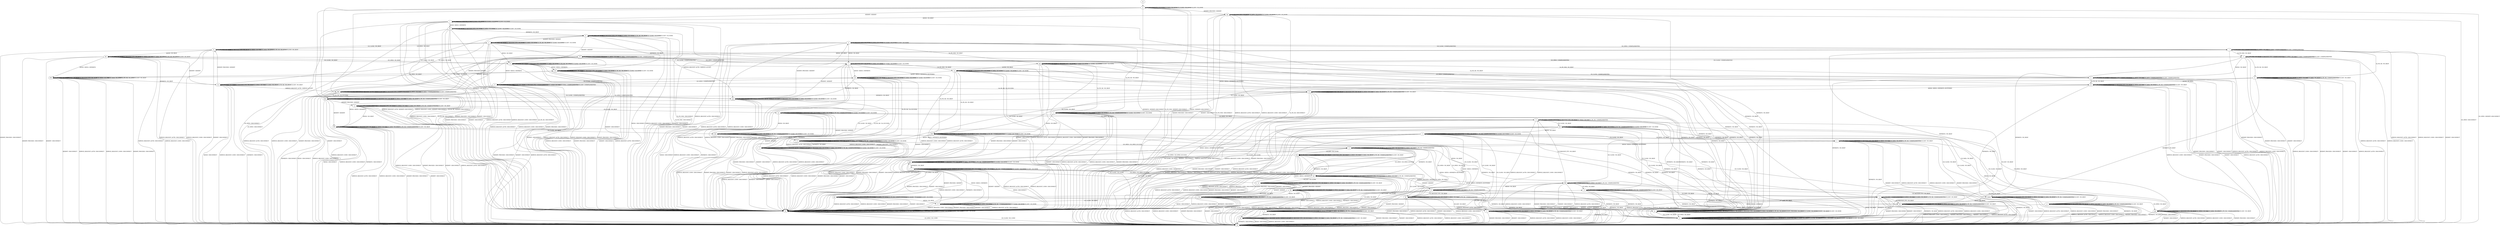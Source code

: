 digraph "" {
	graph ["Incoming time"=2.981189250946045,
		"Outgoing time"=3.352210760116577,
		Output="{'States': 67, 'Transitions': 859, 'Filename': '../results/ssh/BitVise-BitVise-z3-4.dot'}",
		Reference="{'States': 67, 'Transitions': 859, 'Filename': '../subjects/ssh/BitVise.dot'}",
		Solver=z3,
		Updated="{'States': 67, 'Transitions': 859, 'Filename': '../subjects/ssh/BitVise.dot'}",
		"f-measure"=1.0,
		precision=1.0,
		recall=1.0
	];
	a -> a	[key=0,
		label="CH_REQUEST_PTY / CH_NONE"];
	a -> a	[key=1,
		label="CH_DATA / CH_NONE"];
	a -> a	[key=2,
		label="CH_CLOSE / CH_NONE"];
	a -> a	[key=3,
		label="CH_EOF / CH_NONE"];
	a -> i	[key=0,
		label="CH_OPEN / UNIMPLEMENTED"];
	a -> j	[key=0,
		label="UA_PK_OK / NO_RESP"];
	a -> r	[key=0,
		label="KEX30 / NO_RESP"];
	a -> ss	[key=0,
		label="NEWKEYS / NO_RESP"];
	a -> yy	[key=0,
		label="SERVICE_REQUEST_AUTH / DISCONNECT"];
	a -> yy	[key=1,
		label="SERVICE_REQUEST_CONN / DISCONNECT"];
	a -> yy	[key=2,
		label="KEXINIT_PROCEED / DISCONNECT"];
	a -> yy	[key=3,
		label="KEXINIT / DISCONNECT"];
	a -> aaa	[key=0,
		label="UA_PK_NOK / NO_RESP"];
	b -> b	[key=0,
		label="UA_PK_NOK / UNIMPLEMENTED"];
	b -> b	[key=1,
		label="CH_OPEN / CH_MAX"];
	b -> b	[key=2,
		label="CH_DATA / NO_RESP"];
	b -> b	[key=3,
		label="UA_PK_OK / UNIMPLEMENTED"];
	b -> b	[key=4,
		label="CH_EOF / NO_RESP"];
	b -> x	[key=0,
		label="NEWKEYS / NO_RESP"];
	b -> z	[key=0,
		label="KEX30 / NO_RESP"];
	b -> ww	[key=0,
		label="CH_CLOSE / NO_RESP"];
	b -> lll	[key=0,
		label="SERVICE_REQUEST_AUTH / DISCONNECT"];
	b -> lll	[key=1,
		label="SERVICE_REQUEST_CONN / DISCONNECT"];
	b -> lll	[key=2,
		label="KEXINIT_PROCEED / DISCONNECT"];
	b -> lll	[key=3,
		label="KEXINIT / DISCONNECT"];
	b -> mmm	[key=0,
		label="CH_REQUEST_PTY / NO_RESP"];
	c -> c	[key=0,
		label="UA_PK_NOK / UNIMPLEMENTED"];
	c -> c	[key=1,
		label="CH_REQUEST_PTY / NO_RESP"];
	c -> c	[key=2,
		label="CH_OPEN / CH_MAX"];
	c -> c	[key=3,
		label="CH_DATA / NO_RESP"];
	c -> c	[key=4,
		label="UA_PK_OK / UNIMPLEMENTED"];
	c -> c	[key=5,
		label="CH_EOF / NO_RESP"];
	c -> n	[key=0,
		label="KEX30 / KEX31+NEWKEYS+BUFFERED"];
	c -> v	[key=0,
		label="CH_CLOSE / NO_RESP"];
	c -> x	[key=0,
		label="NEWKEYS / NO_RESP"];
	c -> lll	[key=0,
		label="SERVICE_REQUEST_AUTH / DISCONNECT"];
	c -> lll	[key=1,
		label="SERVICE_REQUEST_CONN / DISCONNECT"];
	c -> lll	[key=2,
		label="KEXINIT_PROCEED / DISCONNECT"];
	c -> lll	[key=3,
		label="KEXINIT / DISCONNECT"];
	d -> d	[key=0,
		label="UA_PK_NOK / UA_FAILURE"];
	d -> d	[key=1,
		label="KEX30 / NO_RESP"];
	d -> d	[key=2,
		label="CH_REQUEST_PTY / UNIMPLEMENTED"];
	d -> d	[key=3,
		label="CH_OPEN / CH_MAX"];
	d -> d	[key=4,
		label="CH_DATA / UNIMPLEMENTED"];
	d -> d	[key=5,
		label="CH_EOF / UNIMPLEMENTED"];
	d -> cc	[key=0,
		label="UA_PK_OK / UA_SUCCESS"];
	d -> bbb	[key=0,
		label="NEWKEYS / NO_RESP"];
	d -> ccc	[key=0,
		label="CH_CLOSE / UNIMPLEMENTED"];
	d -> lll	[key=0,
		label="SERVICE_REQUEST_AUTH / DISCONNECT"];
	d -> lll	[key=1,
		label="SERVICE_REQUEST_CONN / DISCONNECT"];
	d -> lll	[key=2,
		label="KEXINIT_PROCEED / DISCONNECT"];
	d -> lll	[key=3,
		label="KEXINIT / DISCONNECT"];
	e -> d	[key=0,
		label="KEX30 / KEX31+NEWKEYS+BUFFERED"];
	e -> e	[key=0,
		label="UA_PK_NOK / NO_RESP"];
	e -> e	[key=1,
		label="CH_REQUEST_PTY / UNIMPLEMENTED"];
	e -> e	[key=2,
		label="CH_OPEN / CH_MAX"];
	e -> e	[key=3,
		label="CH_DATA / UNIMPLEMENTED"];
	e -> e	[key=4,
		label="CH_EOF / UNIMPLEMENTED"];
	e -> p	[key=0,
		label="CH_CLOSE / UNIMPLEMENTED"];
	e -> x	[key=0,
		label="NEWKEYS / NO_RESP"];
	e -> zz	[key=0,
		label="UA_PK_OK / NO_RESP"];
	e -> lll	[key=0,
		label="SERVICE_REQUEST_AUTH / DISCONNECT"];
	e -> lll	[key=1,
		label="SERVICE_REQUEST_CONN / DISCONNECT"];
	e -> lll	[key=2,
		label="KEXINIT_PROCEED / DISCONNECT"];
	e -> lll	[key=3,
		label="KEXINIT / DISCONNECT"];
	f -> f	[key=0,
		label="UA_PK_NOK / UNIMPLEMENTED"];
	f -> f	[key=1,
		label="CH_REQUEST_PTY / NO_RESP"];
	f -> f	[key=2,
		label="CH_OPEN / CH_MAX"];
	f -> f	[key=3,
		label="CH_DATA / NO_RESP"];
	f -> f	[key=4,
		label="UA_PK_OK / UNIMPLEMENTED"];
	f -> f	[key=5,
		label="CH_EOF / NO_RESP"];
	f -> v	[key=0,
		label="CH_CLOSE / NO_RESP"];
	f -> x	[key=0,
		label="NEWKEYS / NO_RESP"];
	f -> lll	[key=0,
		label="SERVICE_REQUEST_AUTH / DISCONNECT"];
	f -> lll	[key=1,
		label="SERVICE_REQUEST_CONN / DISCONNECT"];
	f -> lll	[key=2,
		label="KEXINIT_PROCEED / DISCONNECT"];
	f -> lll	[key=3,
		label="KEXINIT / DISCONNECT"];
	f -> nnn	[key=0,
		label="KEX30 / KEX31+NEWKEYS+BUFFERED"];
	g -> f	[key=0,
		label="KEX30 / NO_RESP"];
	g -> g	[key=0,
		label="UA_PK_NOK / UNIMPLEMENTED"];
	g -> g	[key=1,
		label="CH_REQUEST_PTY / NO_RESP"];
	g -> g	[key=2,
		label="CH_OPEN / CH_MAX"];
	g -> g	[key=3,
		label="CH_DATA / NO_RESP"];
	g -> g	[key=4,
		label="UA_PK_OK / UNIMPLEMENTED"];
	g -> g	[key=5,
		label="CH_EOF / NO_RESP"];
	g -> x	[key=0,
		label="NEWKEYS / NO_RESP"];
	g -> ww	[key=0,
		label="CH_CLOSE / NO_RESP"];
	g -> lll	[key=0,
		label="SERVICE_REQUEST_AUTH / DISCONNECT"];
	g -> lll	[key=1,
		label="SERVICE_REQUEST_CONN / DISCONNECT"];
	g -> lll	[key=2,
		label="KEXINIT_PROCEED / DISCONNECT"];
	g -> lll	[key=3,
		label="KEXINIT / DISCONNECT"];
	h -> h	[key=0,
		label="UA_PK_NOK / NO_RESP"];
	h -> h	[key=1,
		label="CH_REQUEST_PTY / NO_RESP"];
	h -> h	[key=2,
		label="CH_OPEN / CH_MAX"];
	h -> h	[key=3,
		label="CH_DATA / NO_RESP"];
	h -> h	[key=4,
		label="UA_PK_OK / NO_RESP"];
	h -> h	[key=5,
		label="CH_EOF / NO_RESP"];
	h -> o	[key=0,
		label="CH_CLOSE / NO_RESP"];
	h -> x	[key=0,
		label="NEWKEYS / NO_RESP"];
	h -> bb	[key=0,
		label="KEX30 / NO_RESP"];
	h -> lll	[key=0,
		label="SERVICE_REQUEST_AUTH / DISCONNECT"];
	h -> lll	[key=1,
		label="SERVICE_REQUEST_CONN / DISCONNECT"];
	h -> lll	[key=2,
		label="KEXINIT_PROCEED / DISCONNECT"];
	h -> lll	[key=3,
		label="KEXINIT / DISCONNECT"];
	i -> a	[key=0,
		label="CH_CLOSE / UNIMPLEMENTED"];
	i -> i	[key=0,
		label="CH_REQUEST_PTY / UNIMPLEMENTED"];
	i -> i	[key=1,
		label="CH_OPEN / CH_MAX"];
	i -> i	[key=2,
		label="CH_DATA / UNIMPLEMENTED"];
	i -> i	[key=3,
		label="CH_EOF / UNIMPLEMENTED"];
	i -> k	[key=0,
		label="UA_PK_OK / NO_RESP"];
	i -> u	[key=0,
		label="UA_PK_NOK / NO_RESP"];
	i -> x	[key=0,
		label="NEWKEYS / NO_RESP"];
	i -> ff	[key=0,
		label="KEX30 / NO_RESP"];
	i -> lll	[key=0,
		label="SERVICE_REQUEST_AUTH / DISCONNECT"];
	i -> lll	[key=1,
		label="SERVICE_REQUEST_CONN / DISCONNECT"];
	i -> lll	[key=2,
		label="KEXINIT_PROCEED / DISCONNECT"];
	i -> lll	[key=3,
		label="KEXINIT / DISCONNECT"];
	j -> j	[key=0,
		label="UA_PK_NOK / UNIMPLEMENTED"];
	j -> j	[key=1,
		label="CH_REQUEST_PTY / CH_NONE"];
	j -> j	[key=2,
		label="CH_DATA / CH_NONE"];
	j -> j	[key=3,
		label="UA_PK_OK / UNIMPLEMENTED"];
	j -> j	[key=4,
		label="CH_CLOSE / CH_NONE"];
	j -> j	[key=5,
		label="CH_EOF / CH_NONE"];
	j -> rr	[key=0,
		label="CH_OPEN / NO_RESP"];
	j -> ss	[key=0,
		label="NEWKEYS / NO_RESP"];
	j -> yy	[key=0,
		label="SERVICE_REQUEST_AUTH / DISCONNECT"];
	j -> yy	[key=1,
		label="SERVICE_REQUEST_CONN / DISCONNECT"];
	j -> yy	[key=2,
		label="KEXINIT_PROCEED / DISCONNECT"];
	j -> yy	[key=3,
		label="KEXINIT / DISCONNECT"];
	j -> ddd	[key=0,
		label="KEX30 / NO_RESP"];
	k -> j	[key=0,
		label="CH_CLOSE / NO_RESP"];
	k -> k	[key=0,
		label="UA_PK_NOK / UNIMPLEMENTED"];
	k -> k	[key=1,
		label="CH_REQUEST_PTY / NO_RESP"];
	k -> k	[key=2,
		label="CH_OPEN / CH_MAX"];
	k -> k	[key=3,
		label="CH_DATA / NO_RESP"];
	k -> k	[key=4,
		label="UA_PK_OK / UNIMPLEMENTED"];
	k -> k	[key=5,
		label="CH_EOF / NO_RESP"];
	k -> x	[key=0,
		label="NEWKEYS / NO_RESP"];
	k -> zz	[key=0,
		label="KEX30 / NO_RESP"];
	k -> lll	[key=0,
		label="SERVICE_REQUEST_AUTH / DISCONNECT"];
	k -> lll	[key=1,
		label="SERVICE_REQUEST_CONN / DISCONNECT"];
	k -> lll	[key=2,
		label="KEXINIT_PROCEED / DISCONNECT"];
	k -> lll	[key=3,
		label="KEXINIT / DISCONNECT"];
	l -> l	[key=0,
		label="CH_REQUEST_PTY / CH_NONE"];
	l -> l	[key=1,
		label="CH_DATA / CH_NONE"];
	l -> l	[key=2,
		label="CH_CLOSE / CH_NONE"];
	l -> l	[key=3,
		label="CH_EOF / CH_NONE"];
	l -> oo	[key=0,
		label="KEX30 / KEX31+NEWKEYS"];
	l -> ss	[key=0,
		label="NEWKEYS / NO_RESP"];
	l -> yy	[key=0,
		label="UA_PK_NOK / DISCONNECT"];
	l -> yy	[key=1,
		label="SERVICE_REQUEST_AUTH / DISCONNECT"];
	l -> yy	[key=2,
		label="SERVICE_REQUEST_CONN / DISCONNECT"];
	l -> yy	[key=3,
		label="UA_PK_OK / DISCONNECT"];
	l -> yy	[key=4,
		label="KEXINIT_PROCEED / DISCONNECT"];
	l -> yy	[key=5,
		label="KEXINIT / DISCONNECT"];
	l -> lll	[key=0,
		label="CH_OPEN / DISCONNECT"];
	m -> m	[key=0,
		label="UA_PK_NOK / UNIMPLEMENTED"];
	m -> m	[key=1,
		label="CH_REQUEST_PTY / CH_NONE"];
	m -> m	[key=2,
		label="CH_DATA / CH_NONE"];
	m -> m	[key=3,
		label="UA_PK_OK / UNIMPLEMENTED"];
	m -> m	[key=4,
		label="CH_CLOSE / CH_NONE"];
	m -> m	[key=5,
		label="CH_EOF / CH_NONE"];
	m -> rr	[key=0,
		label="CH_OPEN / NO_RESP"];
	m -> ss	[key=0,
		label="NEWKEYS / NO_RESP"];
	m -> yy	[key=0,
		label="SERVICE_REQUEST_AUTH / DISCONNECT"];
	m -> yy	[key=1,
		label="SERVICE_REQUEST_CONN / DISCONNECT"];
	m -> yy	[key=2,
		label="KEXINIT_PROCEED / DISCONNECT"];
	m -> yy	[key=3,
		label="KEXINIT / DISCONNECT"];
	m -> eee	[key=0,
		label="KEX30 / NO_RESP"];
	n -> n	[key=0,
		label="UA_PK_NOK / UNIMPLEMENTED"];
	n -> n	[key=1,
		label="KEX30 / NO_RESP"];
	n -> n	[key=2,
		label="CH_REQUEST_PTY / CH_SUCCESS"];
	n -> n	[key=3,
		label="CH_OPEN / CH_MAX"];
	n -> n	[key=4,
		label="UA_PK_OK / UNIMPLEMENTED"];
	n -> y	[key=0,
		label="CH_DATA / NO_RESP"];
	n -> ee	[key=0,
		label="NEWKEYS / NO_RESP"];
	n -> ggg	[key=0,
		label="CH_CLOSE / CH_CLOSE"];
	n -> lll	[key=0,
		label="SERVICE_REQUEST_AUTH / DISCONNECT"];
	n -> lll	[key=1,
		label="SERVICE_REQUEST_CONN / DISCONNECT"];
	n -> lll	[key=2,
		label="KEXINIT_PROCEED / DISCONNECT"];
	n -> lll	[key=3,
		label="KEXINIT / DISCONNECT"];
	n -> nnn	[key=0,
		label="CH_EOF / CH_CLOSE"];
	o -> h	[key=0,
		label="CH_OPEN / NO_RESP"];
	o -> o	[key=0,
		label="UA_PK_NOK / NO_RESP"];
	o -> o	[key=1,
		label="CH_REQUEST_PTY / CH_NONE"];
	o -> o	[key=2,
		label="CH_DATA / CH_NONE"];
	o -> o	[key=3,
		label="UA_PK_OK / NO_RESP"];
	o -> o	[key=4,
		label="CH_CLOSE / CH_NONE"];
	o -> o	[key=5,
		label="CH_EOF / CH_NONE"];
	o -> ss	[key=0,
		label="NEWKEYS / NO_RESP"];
	o -> vv	[key=0,
		label="KEX30 / NO_RESP"];
	o -> yy	[key=0,
		label="SERVICE_REQUEST_AUTH / DISCONNECT"];
	o -> yy	[key=1,
		label="SERVICE_REQUEST_CONN / DISCONNECT"];
	o -> yy	[key=2,
		label="KEXINIT_PROCEED / DISCONNECT"];
	o -> yy	[key=3,
		label="KEXINIT / DISCONNECT"];
	p -> e	[key=0,
		label="CH_OPEN / UNIMPLEMENTED"];
	p -> p	[key=0,
		label="UA_PK_NOK / NO_RESP"];
	p -> p	[key=1,
		label="CH_REQUEST_PTY / CH_NONE"];
	p -> p	[key=2,
		label="CH_DATA / CH_NONE"];
	p -> p	[key=3,
		label="CH_CLOSE / CH_NONE"];
	p -> p	[key=4,
		label="CH_EOF / CH_NONE"];
	p -> ss	[key=0,
		label="NEWKEYS / NO_RESP"];
	p -> yy	[key=0,
		label="SERVICE_REQUEST_AUTH / DISCONNECT"];
	p -> yy	[key=1,
		label="SERVICE_REQUEST_CONN / DISCONNECT"];
	p -> yy	[key=2,
		label="KEXINIT_PROCEED / DISCONNECT"];
	p -> yy	[key=3,
		label="KEXINIT / DISCONNECT"];
	p -> ccc	[key=0,
		label="KEX30 / KEX31+NEWKEYS+BUFFERED"];
	p -> ddd	[key=0,
		label="UA_PK_OK / NO_RESP"];
	q -> m	[key=0,
		label="CH_CLOSE / NO_RESP"];
	q -> q	[key=0,
		label="UA_PK_NOK / UNIMPLEMENTED"];
	q -> q	[key=1,
		label="CH_REQUEST_PTY / NO_RESP"];
	q -> q	[key=2,
		label="CH_OPEN / CH_MAX"];
	q -> q	[key=3,
		label="CH_DATA / NO_RESP"];
	q -> q	[key=4,
		label="UA_PK_OK / UNIMPLEMENTED"];
	q -> q	[key=5,
		label="CH_EOF / NO_RESP"];
	q -> x	[key=0,
		label="NEWKEYS / NO_RESP"];
	q -> fff	[key=0,
		label="KEX30 / NO_RESP"];
	q -> lll	[key=0,
		label="SERVICE_REQUEST_AUTH / DISCONNECT"];
	q -> lll	[key=1,
		label="SERVICE_REQUEST_CONN / DISCONNECT"];
	q -> lll	[key=2,
		label="KEXINIT_PROCEED / DISCONNECT"];
	q -> lll	[key=3,
		label="KEXINIT / DISCONNECT"];
	r -> p	[key=0,
		label="UA_PK_NOK / NO_RESP"];
	r -> r	[key=0,
		label="CH_REQUEST_PTY / CH_NONE"];
	r -> r	[key=1,
		label="CH_DATA / CH_NONE"];
	r -> r	[key=2,
		label="CH_CLOSE / CH_NONE"];
	r -> r	[key=3,
		label="CH_EOF / CH_NONE"];
	r -> ff	[key=0,
		label="CH_OPEN / UNIMPLEMENTED"];
	r -> ss	[key=0,
		label="NEWKEYS / NO_RESP"];
	r -> yy	[key=0,
		label="SERVICE_REQUEST_AUTH / DISCONNECT"];
	r -> yy	[key=1,
		label="SERVICE_REQUEST_CONN / DISCONNECT"];
	r -> yy	[key=2,
		label="KEXINIT_PROCEED / DISCONNECT"];
	r -> yy	[key=3,
		label="KEXINIT / DISCONNECT"];
	r -> ccc	[key=0,
		label="KEX30 / KEX31+NEWKEYS"];
	r -> ddd	[key=0,
		label="UA_PK_OK / NO_RESP"];
	s -> s	[key=0,
		label="UA_PK_NOK / UNIMPLEMENTED"];
	s -> s	[key=1,
		label="SERVICE_REQUEST_AUTH / SERVICE_ACCEPT"];
	s -> s	[key=2,
		label="CH_REQUEST_PTY / CH_NONE"];
	s -> s	[key=3,
		label="CH_DATA / CH_NONE"];
	s -> s	[key=4,
		label="UA_PK_OK / UNIMPLEMENTED"];
	s -> s	[key=5,
		label="CH_CLOSE / CH_NONE"];
	s -> s	[key=6,
		label="CH_EOF / CH_NONE"];
	s -> ee	[key=0,
		label="CH_OPEN / CH_OPEN_SUCCESS"];
	s -> ll	[key=0,
		label="KEXINIT / KEXINIT"];
	s -> yy	[key=0,
		label="KEX30 / DISCONNECT"];
	s -> yy	[key=1,
		label="SERVICE_REQUEST_CONN / DISCONNECT"];
	s -> yy	[key=2,
		label="NEWKEYS / DISCONNECT"];
	s -> ooo	[key=0,
		label="KEXINIT_PROCEED / KEXINIT"];
	t -> m	[key=0,
		label="KEXINIT_PROCEED / KEXINIT"];
	t -> t	[key=0,
		label="UA_PK_NOK / UNIMPLEMENTED"];
	t -> t	[key=1,
		label="SERVICE_REQUEST_AUTH / SERVICE_ACCEPT"];
	t -> t	[key=2,
		label="CH_REQUEST_PTY / CH_NONE"];
	t -> t	[key=3,
		label="CH_DATA / CH_NONE"];
	t -> t	[key=4,
		label="UA_PK_OK / UNIMPLEMENTED"];
	t -> t	[key=5,
		label="CH_CLOSE / CH_NONE"];
	t -> t	[key=6,
		label="CH_EOF / CH_NONE"];
	t -> ee	[key=0,
		label="CH_OPEN / CH_OPEN_SUCCESS"];
	t -> yy	[key=0,
		label="KEX30 / DISCONNECT"];
	t -> yy	[key=1,
		label="SERVICE_REQUEST_CONN / DISCONNECT"];
	t -> yy	[key=2,
		label="NEWKEYS / DISCONNECT"];
	t -> eee	[key=0,
		label="KEXINIT / KEXINIT"];
	u -> e	[key=0,
		label="KEX30 / NO_RESP"];
	u -> k	[key=0,
		label="UA_PK_OK / NO_RESP"];
	u -> u	[key=0,
		label="UA_PK_NOK / NO_RESP"];
	u -> u	[key=1,
		label="CH_REQUEST_PTY / UNIMPLEMENTED"];
	u -> u	[key=2,
		label="CH_OPEN / CH_MAX"];
	u -> u	[key=3,
		label="CH_DATA / UNIMPLEMENTED"];
	u -> u	[key=4,
		label="CH_EOF / UNIMPLEMENTED"];
	u -> x	[key=0,
		label="NEWKEYS / NO_RESP"];
	u -> aaa	[key=0,
		label="CH_CLOSE / UNIMPLEMENTED"];
	u -> lll	[key=0,
		label="SERVICE_REQUEST_AUTH / DISCONNECT"];
	u -> lll	[key=1,
		label="SERVICE_REQUEST_CONN / DISCONNECT"];
	u -> lll	[key=2,
		label="KEXINIT_PROCEED / DISCONNECT"];
	u -> lll	[key=3,
		label="KEXINIT / DISCONNECT"];
	v -> c	[key=0,
		label="CH_OPEN / NO_RESP"];
	v -> v	[key=0,
		label="UA_PK_NOK / UNIMPLEMENTED"];
	v -> v	[key=1,
		label="CH_REQUEST_PTY / CH_NONE"];
	v -> v	[key=2,
		label="CH_DATA / CH_NONE"];
	v -> v	[key=3,
		label="UA_PK_OK / UNIMPLEMENTED"];
	v -> v	[key=4,
		label="CH_CLOSE / CH_NONE"];
	v -> v	[key=5,
		label="CH_EOF / CH_NONE"];
	v -> ss	[key=0,
		label="NEWKEYS / NO_RESP"];
	v -> yy	[key=0,
		label="SERVICE_REQUEST_AUTH / DISCONNECT"];
	v -> yy	[key=1,
		label="SERVICE_REQUEST_CONN / DISCONNECT"];
	v -> yy	[key=2,
		label="KEXINIT_PROCEED / DISCONNECT"];
	v -> yy	[key=3,
		label="KEXINIT / DISCONNECT"];
	v -> ggg	[key=0,
		label="KEX30 / KEX31+NEWKEYS+BUFFERED"];
	w -> s	[key=0,
		label="CH_CLOSE / NO_RESP"];
	w -> w	[key=0,
		label="UA_PK_NOK / UNIMPLEMENTED"];
	w -> w	[key=1,
		label="SERVICE_REQUEST_AUTH / SERVICE_ACCEPT"];
	w -> w	[key=2,
		label="CH_REQUEST_PTY / NO_RESP"];
	w -> w	[key=3,
		label="CH_OPEN / CH_MAX"];
	w -> w	[key=4,
		label="CH_DATA / NO_RESP"];
	w -> w	[key=5,
		label="UA_PK_OK / UNIMPLEMENTED"];
	w -> w	[key=6,
		label="CH_EOF / NO_RESP"];
	w -> dd	[key=0,
		label="KEXINIT_PROCEED / KEXINIT"];
	w -> kk	[key=0,
		label="KEXINIT / KEXINIT"];
	w -> lll	[key=0,
		label="KEX30 / DISCONNECT"];
	w -> lll	[key=1,
		label="SERVICE_REQUEST_CONN / DISCONNECT"];
	w -> lll	[key=2,
		label="NEWKEYS / DISCONNECT"];
	x -> x	[key=0,
		label="UA_PK_NOK / NO_RESP"];
	x -> x	[key=1,
		label="KEX30 / NO_RESP"];
	x -> x	[key=2,
		label="SERVICE_REQUEST_AUTH / NO_RESP"];
	x -> x	[key=3,
		label="SERVICE_REQUEST_CONN / NO_RESP"];
	x -> x	[key=4,
		label="NEWKEYS / NO_RESP"];
	x -> x	[key=5,
		label="CH_REQUEST_PTY / NO_RESP"];
	x -> x	[key=6,
		label="CH_OPEN / CH_MAX"];
	x -> x	[key=7,
		label="CH_DATA / NO_RESP"];
	x -> x	[key=8,
		label="UA_PK_OK / NO_RESP"];
	x -> x	[key=9,
		label="KEXINIT_PROCEED / NO_RESP"];
	x -> x	[key=10,
		label="KEXINIT / NO_RESP"];
	x -> x	[key=11,
		label="CH_EOF / NO_RESP"];
	x -> ss	[key=0,
		label="CH_CLOSE / NO_RESP"];
	y -> y	[key=0,
		label="UA_PK_NOK / UNIMPLEMENTED"];
	y -> y	[key=1,
		label="KEX30 / NO_RESP"];
	y -> y	[key=2,
		label="CH_REQUEST_PTY / CH_SUCCESS"];
	y -> y	[key=3,
		label="CH_OPEN / CH_MAX"];
	y -> y	[key=4,
		label="CH_DATA / NO_RESP"];
	y -> y	[key=5,
		label="UA_PK_OK / UNIMPLEMENTED"];
	y -> y	[key=6,
		label="CH_EOF / NO_RESP"];
	y -> aa	[key=0,
		label="NEWKEYS / NO_RESP"];
	y -> ggg	[key=0,
		label="CH_CLOSE / CH_CLOSE"];
	y -> lll	[key=0,
		label="SERVICE_REQUEST_AUTH / DISCONNECT"];
	y -> lll	[key=1,
		label="SERVICE_REQUEST_CONN / DISCONNECT"];
	y -> lll	[key=2,
		label="KEXINIT_PROCEED / DISCONNECT"];
	y -> lll	[key=3,
		label="KEXINIT / DISCONNECT"];
	z -> v	[key=0,
		label="CH_CLOSE / NO_RESP"];
	z -> x	[key=0,
		label="NEWKEYS / NO_RESP"];
	z -> y	[key=0,
		label="KEX30 / KEX31+NEWKEYS"];
	z -> z	[key=0,
		label="UA_PK_NOK / UNIMPLEMENTED"];
	z -> z	[key=1,
		label="CH_OPEN / CH_MAX"];
	z -> z	[key=2,
		label="CH_DATA / NO_RESP"];
	z -> z	[key=3,
		label="UA_PK_OK / UNIMPLEMENTED"];
	z -> z	[key=4,
		label="CH_EOF / NO_RESP"];
	z -> hh	[key=0,
		label="CH_REQUEST_PTY / NO_RESP"];
	z -> lll	[key=0,
		label="SERVICE_REQUEST_AUTH / DISCONNECT"];
	z -> lll	[key=1,
		label="SERVICE_REQUEST_CONN / DISCONNECT"];
	z -> lll	[key=2,
		label="KEXINIT_PROCEED / DISCONNECT"];
	z -> lll	[key=3,
		label="KEXINIT / DISCONNECT"];
	aa -> b	[key=0,
		label="KEXINIT_PROCEED / KEXINIT"];
	aa -> s	[key=0,
		label="CH_CLOSE / CH_CLOSE"];
	aa -> z	[key=0,
		label="KEXINIT / KEXINIT"];
	aa -> aa	[key=0,
		label="UA_PK_NOK / UNIMPLEMENTED"];
	aa -> aa	[key=1,
		label="SERVICE_REQUEST_AUTH / SERVICE_ACCEPT"];
	aa -> aa	[key=2,
		label="CH_REQUEST_PTY / CH_SUCCESS"];
	aa -> aa	[key=3,
		label="CH_OPEN / CH_MAX"];
	aa -> aa	[key=4,
		label="CH_DATA / NO_RESP"];
	aa -> aa	[key=5,
		label="UA_PK_OK / UNIMPLEMENTED"];
	aa -> aa	[key=6,
		label="CH_EOF / NO_RESP"];
	aa -> lll	[key=0,
		label="KEX30 / DISCONNECT"];
	aa -> lll	[key=1,
		label="SERVICE_REQUEST_CONN / DISCONNECT"];
	aa -> lll	[key=2,
		label="NEWKEYS / DISCONNECT"];
	bb -> x	[key=0,
		label="NEWKEYS / NO_RESP"];
	bb -> bb	[key=0,
		label="UA_PK_NOK / NO_RESP"];
	bb -> bb	[key=1,
		label="CH_REQUEST_PTY / NO_RESP"];
	bb -> bb	[key=2,
		label="CH_OPEN / CH_MAX"];
	bb -> bb	[key=3,
		label="CH_DATA / NO_RESP"];
	bb -> bb	[key=4,
		label="UA_PK_OK / NO_RESP"];
	bb -> bb	[key=5,
		label="CH_EOF / NO_RESP"];
	bb -> vv	[key=0,
		label="CH_CLOSE / NO_RESP"];
	bb -> hhh	[key=0,
		label="KEX30 / KEX31+NEWKEYS"];
	bb -> lll	[key=0,
		label="SERVICE_REQUEST_AUTH / DISCONNECT"];
	bb -> lll	[key=1,
		label="SERVICE_REQUEST_CONN / DISCONNECT"];
	bb -> lll	[key=2,
		label="KEXINIT_PROCEED / DISCONNECT"];
	bb -> lll	[key=3,
		label="KEXINIT / DISCONNECT"];
	cc -> cc	[key=0,
		label="UA_PK_NOK / UNIMPLEMENTED"];
	cc -> cc	[key=1,
		label="KEX30 / NO_RESP"];
	cc -> cc	[key=2,
		label="CH_REQUEST_PTY / NO_RESP"];
	cc -> cc	[key=3,
		label="CH_OPEN / CH_MAX"];
	cc -> cc	[key=4,
		label="CH_DATA / NO_RESP"];
	cc -> cc	[key=5,
		label="UA_PK_OK / UNIMPLEMENTED"];
	cc -> cc	[key=6,
		label="CH_EOF / NO_RESP"];
	cc -> mm	[key=0,
		label="NEWKEYS / NO_RESP"];
	cc -> iii	[key=0,
		label="CH_CLOSE / NO_RESP"];
	cc -> lll	[key=0,
		label="SERVICE_REQUEST_AUTH / DISCONNECT"];
	cc -> lll	[key=1,
		label="SERVICE_REQUEST_CONN / DISCONNECT"];
	cc -> lll	[key=2,
		label="KEXINIT_PROCEED / DISCONNECT"];
	cc -> lll	[key=3,
		label="KEXINIT / DISCONNECT"];
	dd -> x	[key=0,
		label="NEWKEYS / NO_RESP"];
	dd -> dd	[key=0,
		label="UA_PK_NOK / UNIMPLEMENTED"];
	dd -> dd	[key=1,
		label="CH_REQUEST_PTY / NO_RESP"];
	dd -> dd	[key=2,
		label="CH_OPEN / CH_MAX"];
	dd -> dd	[key=3,
		label="CH_DATA / NO_RESP"];
	dd -> dd	[key=4,
		label="UA_PK_OK / UNIMPLEMENTED"];
	dd -> dd	[key=5,
		label="CH_EOF / NO_RESP"];
	dd -> kk	[key=0,
		label="KEX30 / NO_RESP"];
	dd -> lll	[key=0,
		label="SERVICE_REQUEST_AUTH / DISCONNECT"];
	dd -> lll	[key=1,
		label="SERVICE_REQUEST_CONN / DISCONNECT"];
	dd -> lll	[key=2,
		label="KEXINIT_PROCEED / DISCONNECT"];
	dd -> lll	[key=3,
		label="KEXINIT / DISCONNECT"];
	dd -> ooo	[key=0,
		label="CH_CLOSE / NO_RESP"];
	ee -> s	[key=0,
		label="CH_CLOSE / CH_CLOSE"];
	ee -> w	[key=0,
		label="CH_EOF / CH_CLOSE"];
	ee -> aa	[key=0,
		label="CH_DATA / NO_RESP"];
	ee -> ee	[key=0,
		label="UA_PK_NOK / UNIMPLEMENTED"];
	ee -> ee	[key=1,
		label="SERVICE_REQUEST_AUTH / SERVICE_ACCEPT"];
	ee -> ee	[key=2,
		label="CH_REQUEST_PTY / CH_SUCCESS"];
	ee -> ee	[key=3,
		label="CH_OPEN / CH_MAX"];
	ee -> ee	[key=4,
		label="UA_PK_OK / UNIMPLEMENTED"];
	ee -> tt	[key=0,
		label="KEXINIT / KEXINIT"];
	ee -> kkk	[key=0,
		label="KEXINIT_PROCEED / KEXINIT"];
	ee -> lll	[key=0,
		label="KEX30 / DISCONNECT"];
	ee -> lll	[key=1,
		label="SERVICE_REQUEST_CONN / DISCONNECT"];
	ee -> lll	[key=2,
		label="NEWKEYS / DISCONNECT"];
	ff -> d	[key=0,
		label="KEX30 / KEX31+NEWKEYS"];
	ff -> e	[key=0,
		label="UA_PK_NOK / NO_RESP"];
	ff -> r	[key=0,
		label="CH_CLOSE / UNIMPLEMENTED"];
	ff -> x	[key=0,
		label="NEWKEYS / NO_RESP"];
	ff -> ff	[key=0,
		label="CH_REQUEST_PTY / UNIMPLEMENTED"];
	ff -> ff	[key=1,
		label="CH_OPEN / CH_MAX"];
	ff -> ff	[key=2,
		label="CH_DATA / UNIMPLEMENTED"];
	ff -> ff	[key=3,
		label="CH_EOF / UNIMPLEMENTED"];
	ff -> zz	[key=0,
		label="UA_PK_OK / NO_RESP"];
	ff -> lll	[key=0,
		label="SERVICE_REQUEST_AUTH / DISCONNECT"];
	ff -> lll	[key=1,
		label="SERVICE_REQUEST_CONN / DISCONNECT"];
	ff -> lll	[key=2,
		label="KEXINIT_PROCEED / DISCONNECT"];
	ff -> lll	[key=3,
		label="KEXINIT / DISCONNECT"];
	gg -> a	[key=0,
		label="KEXINIT_PROCEED / KEXINIT"];
	gg -> r	[key=0,
		label="KEXINIT / KEXINIT"];
	gg -> t	[key=0,
		label="UA_PK_OK / UA_SUCCESS"];
	gg -> gg	[key=0,
		label="UA_PK_NOK / UA_FAILURE"];
	gg -> gg	[key=1,
		label="SERVICE_REQUEST_AUTH / SERVICE_ACCEPT"];
	gg -> gg	[key=2,
		label="CH_REQUEST_PTY / CH_NONE"];
	gg -> gg	[key=3,
		label="CH_DATA / CH_NONE"];
	gg -> gg	[key=4,
		label="CH_CLOSE / CH_NONE"];
	gg -> gg	[key=5,
		label="CH_EOF / CH_NONE"];
	gg -> yy	[key=0,
		label="KEX30 / DISCONNECT"];
	gg -> yy	[key=1,
		label="SERVICE_REQUEST_CONN / DISCONNECT"];
	gg -> yy	[key=2,
		label="NEWKEYS / DISCONNECT"];
	gg -> bbb	[key=0,
		label="CH_OPEN / UNIMPLEMENTED"];
	hh -> v	[key=0,
		label="CH_CLOSE / NO_RESP"];
	hh -> x	[key=0,
		label="NEWKEYS / NO_RESP"];
	hh -> y	[key=0,
		label="KEX30 / KEX31+NEWKEYS+BUFFERED"];
	hh -> hh	[key=0,
		label="UA_PK_NOK / UNIMPLEMENTED"];
	hh -> hh	[key=1,
		label="CH_REQUEST_PTY / NO_RESP"];
	hh -> hh	[key=2,
		label="CH_OPEN / CH_MAX"];
	hh -> hh	[key=3,
		label="CH_DATA / NO_RESP"];
	hh -> hh	[key=4,
		label="UA_PK_OK / UNIMPLEMENTED"];
	hh -> hh	[key=5,
		label="CH_EOF / NO_RESP"];
	hh -> lll	[key=0,
		label="SERVICE_REQUEST_AUTH / DISCONNECT"];
	hh -> lll	[key=1,
		label="SERVICE_REQUEST_CONN / DISCONNECT"];
	hh -> lll	[key=2,
		label="KEXINIT_PROCEED / DISCONNECT"];
	hh -> lll	[key=3,
		label="KEXINIT / DISCONNECT"];
	ii -> o	[key=0,
		label="KEXINIT_PROCEED / KEXINIT"];
	ii -> gg	[key=0,
		label="SERVICE_REQUEST_AUTH / SERVICE_ACCEPT"];
	ii -> ii	[key=0,
		label="UA_PK_NOK / NO_RESP"];
	ii -> ii	[key=1,
		label="CH_REQUEST_PTY / CH_NONE"];
	ii -> ii	[key=2,
		label="CH_DATA / CH_NONE"];
	ii -> ii	[key=3,
		label="UA_PK_OK / NO_RESP"];
	ii -> ii	[key=4,
		label="CH_CLOSE / CH_NONE"];
	ii -> ii	[key=5,
		label="CH_EOF / CH_NONE"];
	ii -> uu	[key=0,
		label="CH_OPEN / NO_RESP"];
	ii -> vv	[key=0,
		label="KEXINIT / KEXINIT"];
	ii -> yy	[key=0,
		label="KEX30 / DISCONNECT"];
	ii -> yy	[key=1,
		label="SERVICE_REQUEST_CONN / DISCONNECT"];
	ii -> yy	[key=2,
		label="NEWKEYS / DISCONNECT"];
	jj -> l	[key=0,
		label="KEXINIT / KEXINIT"];
	jj -> jj	[key=0,
		label="CH_REQUEST_PTY / CH_NONE"];
	jj -> jj	[key=1,
		label="CH_DATA / CH_NONE"];
	jj -> jj	[key=2,
		label="CH_CLOSE / CH_NONE"];
	jj -> jj	[key=3,
		label="CH_EOF / CH_NONE"];
	jj -> qq	[key=0,
		label="KEXINIT_PROCEED / KEXINIT"];
	jj -> yy	[key=0,
		label="UA_PK_NOK / KEXINIT+DISCONNECT"];
	jj -> yy	[key=1,
		label="KEX30 / KEXINIT+DISCONNECT"];
	jj -> yy	[key=2,
		label="SERVICE_REQUEST_AUTH / KEXINIT+DISCONNECT"];
	jj -> yy	[key=3,
		label="SERVICE_REQUEST_CONN / KEXINIT+DISCONNECT"];
	jj -> yy	[key=4,
		label="NEWKEYS / KEXINIT+DISCONNECT"];
	jj -> yy	[key=5,
		label="UA_PK_OK / KEXINIT+DISCONNECT"];
	jj -> lll	[key=0,
		label="CH_OPEN / KEXINIT+DISCONNECT"];
	kk -> x	[key=0,
		label="NEWKEYS / NO_RESP"];
	kk -> kk	[key=0,
		label="UA_PK_NOK / UNIMPLEMENTED"];
	kk -> kk	[key=1,
		label="CH_REQUEST_PTY / NO_RESP"];
	kk -> kk	[key=2,
		label="CH_OPEN / CH_MAX"];
	kk -> kk	[key=3,
		label="CH_DATA / NO_RESP"];
	kk -> kk	[key=4,
		label="UA_PK_OK / UNIMPLEMENTED"];
	kk -> kk	[key=5,
		label="CH_EOF / NO_RESP"];
	kk -> ll	[key=0,
		label="CH_CLOSE / NO_RESP"];
	kk -> lll	[key=0,
		label="SERVICE_REQUEST_AUTH / DISCONNECT"];
	kk -> lll	[key=1,
		label="SERVICE_REQUEST_CONN / DISCONNECT"];
	kk -> lll	[key=2,
		label="KEXINIT_PROCEED / DISCONNECT"];
	kk -> lll	[key=3,
		label="KEXINIT / DISCONNECT"];
	kk -> nnn	[key=0,
		label="KEX30 / KEX31+NEWKEYS"];
	ll -> c	[key=0,
		label="CH_OPEN / NO_RESP"];
	ll -> ll	[key=0,
		label="UA_PK_NOK / UNIMPLEMENTED"];
	ll -> ll	[key=1,
		label="CH_REQUEST_PTY / CH_NONE"];
	ll -> ll	[key=2,
		label="CH_DATA / CH_NONE"];
	ll -> ll	[key=3,
		label="UA_PK_OK / UNIMPLEMENTED"];
	ll -> ll	[key=4,
		label="CH_CLOSE / CH_NONE"];
	ll -> ll	[key=5,
		label="CH_EOF / CH_NONE"];
	ll -> ss	[key=0,
		label="NEWKEYS / NO_RESP"];
	ll -> yy	[key=0,
		label="SERVICE_REQUEST_AUTH / DISCONNECT"];
	ll -> yy	[key=1,
		label="SERVICE_REQUEST_CONN / DISCONNECT"];
	ll -> yy	[key=2,
		label="KEXINIT_PROCEED / DISCONNECT"];
	ll -> yy	[key=3,
		label="KEXINIT / DISCONNECT"];
	ll -> ggg	[key=0,
		label="KEX30 / KEX31+NEWKEYS"];
	mm -> q	[key=0,
		label="KEXINIT_PROCEED / KEXINIT"];
	mm -> t	[key=0,
		label="CH_CLOSE / NO_RESP"];
	mm -> mm	[key=0,
		label="UA_PK_NOK / UNIMPLEMENTED"];
	mm -> mm	[key=1,
		label="SERVICE_REQUEST_AUTH / SERVICE_ACCEPT"];
	mm -> mm	[key=2,
		label="CH_REQUEST_PTY / NO_RESP"];
	mm -> mm	[key=3,
		label="CH_OPEN / CH_MAX"];
	mm -> mm	[key=4,
		label="CH_DATA / NO_RESP"];
	mm -> mm	[key=5,
		label="UA_PK_OK / UNIMPLEMENTED"];
	mm -> mm	[key=6,
		label="CH_EOF / NO_RESP"];
	mm -> fff	[key=0,
		label="KEXINIT / KEXINIT"];
	mm -> lll	[key=0,
		label="KEX30 / DISCONNECT"];
	mm -> lll	[key=1,
		label="SERVICE_REQUEST_CONN / DISCONNECT"];
	mm -> lll	[key=2,
		label="NEWKEYS / DISCONNECT"];
	nn -> ii	[key=0,
		label="NEWKEYS / NO_RESP"];
	nn -> nn	[key=0,
		label="UA_PK_NOK / NO_RESP"];
	nn -> nn	[key=1,
		label="KEX30 / NO_RESP"];
	nn -> nn	[key=2,
		label="CH_REQUEST_PTY / CH_NONE"];
	nn -> nn	[key=3,
		label="CH_DATA / CH_NONE"];
	nn -> nn	[key=4,
		label="UA_PK_OK / NO_RESP"];
	nn -> nn	[key=5,
		label="CH_CLOSE / CH_NONE"];
	nn -> nn	[key=6,
		label="CH_EOF / CH_NONE"];
	nn -> yy	[key=0,
		label="SERVICE_REQUEST_AUTH / DISCONNECT"];
	nn -> yy	[key=1,
		label="SERVICE_REQUEST_CONN / DISCONNECT"];
	nn -> yy	[key=2,
		label="KEXINIT_PROCEED / DISCONNECT"];
	nn -> yy	[key=3,
		label="KEXINIT / DISCONNECT"];
	nn -> hhh	[key=0,
		label="CH_OPEN / NO_RESP"];
	oo -> ii	[key=0,
		label="NEWKEYS / NO_RESP"];
	oo -> oo	[key=0,
		label="KEX30 / NO_RESP"];
	oo -> oo	[key=1,
		label="CH_REQUEST_PTY / CH_NONE"];
	oo -> oo	[key=2,
		label="CH_DATA / CH_NONE"];
	oo -> oo	[key=3,
		label="CH_CLOSE / CH_NONE"];
	oo -> oo	[key=4,
		label="CH_EOF / CH_NONE"];
	oo -> yy	[key=0,
		label="UA_PK_NOK / DISCONNECT"];
	oo -> yy	[key=1,
		label="SERVICE_REQUEST_AUTH / DISCONNECT"];
	oo -> yy	[key=2,
		label="SERVICE_REQUEST_CONN / DISCONNECT"];
	oo -> yy	[key=3,
		label="UA_PK_OK / DISCONNECT"];
	oo -> yy	[key=4,
		label="KEXINIT_PROCEED / DISCONNECT"];
	oo -> yy	[key=5,
		label="KEXINIT / DISCONNECT"];
	oo -> lll	[key=0,
		label="CH_OPEN / DISCONNECT"];
	pp -> c	[key=0,
		label="KEX30 / NO_RESP"];
	pp -> x	[key=0,
		label="NEWKEYS / NO_RESP"];
	pp -> pp	[key=0,
		label="UA_PK_NOK / UNIMPLEMENTED"];
	pp -> pp	[key=1,
		label="CH_REQUEST_PTY / NO_RESP"];
	pp -> pp	[key=2,
		label="CH_OPEN / CH_MAX"];
	pp -> pp	[key=3,
		label="CH_DATA / NO_RESP"];
	pp -> pp	[key=4,
		label="UA_PK_OK / UNIMPLEMENTED"];
	pp -> pp	[key=5,
		label="CH_EOF / NO_RESP"];
	pp -> ww	[key=0,
		label="CH_CLOSE / NO_RESP"];
	pp -> lll	[key=0,
		label="SERVICE_REQUEST_AUTH / DISCONNECT"];
	pp -> lll	[key=1,
		label="SERVICE_REQUEST_CONN / DISCONNECT"];
	pp -> lll	[key=2,
		label="KEXINIT_PROCEED / DISCONNECT"];
	pp -> lll	[key=3,
		label="KEXINIT / DISCONNECT"];
	qq -> l	[key=0,
		label="KEX30 / NO_RESP"];
	qq -> qq	[key=0,
		label="CH_REQUEST_PTY / CH_NONE"];
	qq -> qq	[key=1,
		label="CH_DATA / CH_NONE"];
	qq -> qq	[key=2,
		label="CH_CLOSE / CH_NONE"];
	qq -> qq	[key=3,
		label="CH_EOF / CH_NONE"];
	qq -> ss	[key=0,
		label="NEWKEYS / NO_RESP"];
	qq -> yy	[key=0,
		label="UA_PK_NOK / DISCONNECT"];
	qq -> yy	[key=1,
		label="SERVICE_REQUEST_AUTH / DISCONNECT"];
	qq -> yy	[key=2,
		label="SERVICE_REQUEST_CONN / DISCONNECT"];
	qq -> yy	[key=3,
		label="UA_PK_OK / DISCONNECT"];
	qq -> yy	[key=4,
		label="KEXINIT_PROCEED / DISCONNECT"];
	qq -> yy	[key=5,
		label="KEXINIT / DISCONNECT"];
	qq -> lll	[key=0,
		label="CH_OPEN / DISCONNECT"];
	rr -> g	[key=0,
		label="CH_EOF / NO_RESP"];
	rr -> x	[key=0,
		label="NEWKEYS / NO_RESP"];
	rr -> rr	[key=0,
		label="UA_PK_NOK / UNIMPLEMENTED"];
	rr -> rr	[key=1,
		label="CH_REQUEST_PTY / NO_RESP"];
	rr -> rr	[key=2,
		label="CH_OPEN / CH_MAX"];
	rr -> rr	[key=3,
		label="UA_PK_OK / UNIMPLEMENTED"];
	rr -> ww	[key=0,
		label="CH_CLOSE / NO_RESP"];
	rr -> jjj	[key=0,
		label="KEX30 / NO_RESP"];
	rr -> lll	[key=0,
		label="SERVICE_REQUEST_AUTH / DISCONNECT"];
	rr -> lll	[key=1,
		label="SERVICE_REQUEST_CONN / DISCONNECT"];
	rr -> lll	[key=2,
		label="KEXINIT_PROCEED / DISCONNECT"];
	rr -> lll	[key=3,
		label="KEXINIT / DISCONNECT"];
	rr -> mmm	[key=0,
		label="CH_DATA / NO_RESP"];
	ss -> x	[key=0,
		label="CH_OPEN / NO_RESP"];
	ss -> ss	[key=0,
		label="UA_PK_NOK / NO_RESP"];
	ss -> ss	[key=1,
		label="KEX30 / NO_RESP"];
	ss -> ss	[key=2,
		label="SERVICE_REQUEST_AUTH / NO_RESP"];
	ss -> ss	[key=3,
		label="SERVICE_REQUEST_CONN / NO_RESP"];
	ss -> ss	[key=4,
		label="NEWKEYS / NO_RESP"];
	ss -> ss	[key=5,
		label="CH_REQUEST_PTY / CH_NONE"];
	ss -> ss	[key=6,
		label="CH_DATA / CH_NONE"];
	ss -> ss	[key=7,
		label="UA_PK_OK / NO_RESP"];
	ss -> ss	[key=8,
		label="KEXINIT_PROCEED / NO_RESP"];
	ss -> ss	[key=9,
		label="CH_CLOSE / CH_NONE"];
	ss -> ss	[key=10,
		label="KEXINIT / NO_RESP"];
	ss -> ss	[key=11,
		label="CH_EOF / CH_NONE"];
	tt -> f	[key=0,
		label="CH_EOF / NO_RESP"];
	tt -> n	[key=0,
		label="KEX30 / KEX31+NEWKEYS"];
	tt -> v	[key=0,
		label="CH_CLOSE / NO_RESP"];
	tt -> x	[key=0,
		label="NEWKEYS / NO_RESP"];
	tt -> z	[key=0,
		label="CH_DATA / NO_RESP"];
	tt -> tt	[key=0,
		label="UA_PK_NOK / UNIMPLEMENTED"];
	tt -> tt	[key=1,
		label="CH_OPEN / CH_MAX"];
	tt -> tt	[key=2,
		label="UA_PK_OK / UNIMPLEMENTED"];
	tt -> jjj	[key=0,
		label="CH_REQUEST_PTY / NO_RESP"];
	tt -> lll	[key=0,
		label="SERVICE_REQUEST_AUTH / DISCONNECT"];
	tt -> lll	[key=1,
		label="SERVICE_REQUEST_CONN / DISCONNECT"];
	tt -> lll	[key=2,
		label="KEXINIT_PROCEED / DISCONNECT"];
	tt -> lll	[key=3,
		label="KEXINIT / DISCONNECT"];
	uu -> h	[key=0,
		label="KEXINIT_PROCEED / KEXINIT"];
	uu -> bb	[key=0,
		label="KEXINIT / KEXINIT"];
	uu -> ii	[key=0,
		label="CH_CLOSE / NO_RESP"];
	uu -> uu	[key=0,
		label="UA_PK_NOK / NO_RESP"];
	uu -> uu	[key=1,
		label="CH_REQUEST_PTY / NO_RESP"];
	uu -> uu	[key=2,
		label="CH_OPEN / CH_MAX"];
	uu -> uu	[key=3,
		label="CH_DATA / NO_RESP"];
	uu -> uu	[key=4,
		label="UA_PK_OK / NO_RESP"];
	uu -> uu	[key=5,
		label="CH_EOF / NO_RESP"];
	uu -> bbb	[key=0,
		label="SERVICE_REQUEST_AUTH / SERVICE_ACCEPT"];
	uu -> lll	[key=0,
		label="KEX30 / DISCONNECT"];
	uu -> lll	[key=1,
		label="SERVICE_REQUEST_CONN / DISCONNECT"];
	uu -> lll	[key=2,
		label="NEWKEYS / DISCONNECT"];
	vv -> bb	[key=0,
		label="CH_OPEN / NO_RESP"];
	vv -> nn	[key=0,
		label="KEX30 / KEX31+NEWKEYS"];
	vv -> ss	[key=0,
		label="NEWKEYS / NO_RESP"];
	vv -> vv	[key=0,
		label="UA_PK_NOK / NO_RESP"];
	vv -> vv	[key=1,
		label="CH_REQUEST_PTY / CH_NONE"];
	vv -> vv	[key=2,
		label="CH_DATA / CH_NONE"];
	vv -> vv	[key=3,
		label="UA_PK_OK / NO_RESP"];
	vv -> vv	[key=4,
		label="CH_CLOSE / CH_NONE"];
	vv -> vv	[key=5,
		label="CH_EOF / CH_NONE"];
	vv -> yy	[key=0,
		label="SERVICE_REQUEST_AUTH / DISCONNECT"];
	vv -> yy	[key=1,
		label="SERVICE_REQUEST_CONN / DISCONNECT"];
	vv -> yy	[key=2,
		label="KEXINIT_PROCEED / DISCONNECT"];
	vv -> yy	[key=3,
		label="KEXINIT / DISCONNECT"];
	ww -> v	[key=0,
		label="KEX30 / NO_RESP"];
	ww -> pp	[key=0,
		label="CH_OPEN / NO_RESP"];
	ww -> ss	[key=0,
		label="NEWKEYS / NO_RESP"];
	ww -> ww	[key=0,
		label="UA_PK_NOK / UNIMPLEMENTED"];
	ww -> ww	[key=1,
		label="CH_REQUEST_PTY / CH_NONE"];
	ww -> ww	[key=2,
		label="CH_DATA / CH_NONE"];
	ww -> ww	[key=3,
		label="UA_PK_OK / UNIMPLEMENTED"];
	ww -> ww	[key=4,
		label="CH_CLOSE / CH_NONE"];
	ww -> ww	[key=5,
		label="CH_EOF / CH_NONE"];
	ww -> yy	[key=0,
		label="SERVICE_REQUEST_AUTH / DISCONNECT"];
	ww -> yy	[key=1,
		label="SERVICE_REQUEST_CONN / DISCONNECT"];
	ww -> yy	[key=2,
		label="KEXINIT_PROCEED / DISCONNECT"];
	ww -> yy	[key=3,
		label="KEXINIT / DISCONNECT"];
	xx -> jj	[key=0];
	yy -> yy	[key=0,
		label="UA_PK_NOK / NO_CONN"];
	yy -> yy	[key=1,
		label="KEX30 / NO_CONN"];
	yy -> yy	[key=2,
		label="SERVICE_REQUEST_AUTH / NO_CONN"];
	yy -> yy	[key=3,
		label="SERVICE_REQUEST_CONN / NO_CONN"];
	yy -> yy	[key=4,
		label="NEWKEYS / NO_CONN"];
	yy -> yy	[key=5,
		label="CH_REQUEST_PTY / CH_NONE"];
	yy -> yy	[key=6,
		label="CH_DATA / CH_NONE"];
	yy -> yy	[key=7,
		label="UA_PK_OK / NO_CONN"];
	yy -> yy	[key=8,
		label="KEXINIT_PROCEED / NO_CONN"];
	yy -> yy	[key=9,
		label="CH_CLOSE / CH_NONE"];
	yy -> yy	[key=10,
		label="KEXINIT / NO_CONN"];
	yy -> yy	[key=11,
		label="CH_EOF / CH_NONE"];
	yy -> lll	[key=0,
		label="CH_OPEN / NO_CONN"];
	zz -> x	[key=0,
		label="NEWKEYS / NO_RESP"];
	zz -> cc	[key=0,
		label="KEX30 / KEX31+NEWKEYS+BUFFERED"];
	zz -> zz	[key=0,
		label="UA_PK_NOK / UNIMPLEMENTED"];
	zz -> zz	[key=1,
		label="CH_REQUEST_PTY / NO_RESP"];
	zz -> zz	[key=2,
		label="CH_OPEN / CH_MAX"];
	zz -> zz	[key=3,
		label="CH_DATA / NO_RESP"];
	zz -> zz	[key=4,
		label="UA_PK_OK / UNIMPLEMENTED"];
	zz -> zz	[key=5,
		label="CH_EOF / NO_RESP"];
	zz -> ddd	[key=0,
		label="CH_CLOSE / NO_RESP"];
	zz -> lll	[key=0,
		label="SERVICE_REQUEST_AUTH / DISCONNECT"];
	zz -> lll	[key=1,
		label="SERVICE_REQUEST_CONN / DISCONNECT"];
	zz -> lll	[key=2,
		label="KEXINIT_PROCEED / DISCONNECT"];
	zz -> lll	[key=3,
		label="KEXINIT / DISCONNECT"];
	aaa -> j	[key=0,
		label="UA_PK_OK / NO_RESP"];
	aaa -> p	[key=0,
		label="KEX30 / NO_RESP"];
	aaa -> u	[key=0,
		label="CH_OPEN / UNIMPLEMENTED"];
	aaa -> ss	[key=0,
		label="NEWKEYS / NO_RESP"];
	aaa -> yy	[key=0,
		label="SERVICE_REQUEST_AUTH / DISCONNECT"];
	aaa -> yy	[key=1,
		label="SERVICE_REQUEST_CONN / DISCONNECT"];
	aaa -> yy	[key=2,
		label="KEXINIT_PROCEED / DISCONNECT"];
	aaa -> yy	[key=3,
		label="KEXINIT / DISCONNECT"];
	aaa -> aaa	[key=0,
		label="UA_PK_NOK / NO_RESP"];
	aaa -> aaa	[key=1,
		label="CH_REQUEST_PTY / CH_NONE"];
	aaa -> aaa	[key=2,
		label="CH_DATA / CH_NONE"];
	aaa -> aaa	[key=3,
		label="CH_CLOSE / CH_NONE"];
	aaa -> aaa	[key=4,
		label="CH_EOF / CH_NONE"];
	bbb -> i	[key=0,
		label="KEXINIT_PROCEED / KEXINIT"];
	bbb -> ff	[key=0,
		label="KEXINIT / KEXINIT"];
	bbb -> gg	[key=0,
		label="CH_CLOSE / UNIMPLEMENTED"];
	bbb -> mm	[key=0,
		label="UA_PK_OK / UA_SUCCESS"];
	bbb -> bbb	[key=0,
		label="UA_PK_NOK / UA_FAILURE"];
	bbb -> bbb	[key=1,
		label="SERVICE_REQUEST_AUTH / SERVICE_ACCEPT"];
	bbb -> bbb	[key=2,
		label="CH_REQUEST_PTY / UNIMPLEMENTED"];
	bbb -> bbb	[key=3,
		label="CH_OPEN / CH_MAX"];
	bbb -> bbb	[key=4,
		label="CH_DATA / UNIMPLEMENTED"];
	bbb -> bbb	[key=5,
		label="CH_EOF / UNIMPLEMENTED"];
	bbb -> lll	[key=0,
		label="KEX30 / DISCONNECT"];
	bbb -> lll	[key=1,
		label="SERVICE_REQUEST_CONN / DISCONNECT"];
	bbb -> lll	[key=2,
		label="NEWKEYS / DISCONNECT"];
	ccc -> d	[key=0,
		label="CH_OPEN / UNIMPLEMENTED"];
	ccc -> gg	[key=0,
		label="NEWKEYS / NO_RESP"];
	ccc -> yy	[key=0,
		label="SERVICE_REQUEST_AUTH / DISCONNECT"];
	ccc -> yy	[key=1,
		label="SERVICE_REQUEST_CONN / DISCONNECT"];
	ccc -> yy	[key=2,
		label="KEXINIT_PROCEED / DISCONNECT"];
	ccc -> yy	[key=3,
		label="KEXINIT / DISCONNECT"];
	ccc -> ccc	[key=0,
		label="UA_PK_NOK / UA_FAILURE"];
	ccc -> ccc	[key=1,
		label="KEX30 / NO_RESP"];
	ccc -> ccc	[key=2,
		label="CH_REQUEST_PTY / CH_NONE"];
	ccc -> ccc	[key=3,
		label="CH_DATA / CH_NONE"];
	ccc -> ccc	[key=4,
		label="CH_CLOSE / CH_NONE"];
	ccc -> ccc	[key=5,
		label="CH_EOF / CH_NONE"];
	ccc -> iii	[key=0,
		label="UA_PK_OK / UA_SUCCESS"];
	ddd -> ss	[key=0,
		label="NEWKEYS / NO_RESP"];
	ddd -> yy	[key=0,
		label="SERVICE_REQUEST_AUTH / DISCONNECT"];
	ddd -> yy	[key=1,
		label="SERVICE_REQUEST_CONN / DISCONNECT"];
	ddd -> yy	[key=2,
		label="KEXINIT_PROCEED / DISCONNECT"];
	ddd -> yy	[key=3,
		label="KEXINIT / DISCONNECT"];
	ddd -> ddd	[key=0,
		label="UA_PK_NOK / UNIMPLEMENTED"];
	ddd -> ddd	[key=1,
		label="CH_REQUEST_PTY / CH_NONE"];
	ddd -> ddd	[key=2,
		label="CH_DATA / CH_NONE"];
	ddd -> ddd	[key=3,
		label="UA_PK_OK / UNIMPLEMENTED"];
	ddd -> ddd	[key=4,
		label="CH_CLOSE / CH_NONE"];
	ddd -> ddd	[key=5,
		label="CH_EOF / CH_NONE"];
	ddd -> iii	[key=0,
		label="KEX30 / KEX31+NEWKEYS+BUFFERED"];
	ddd -> jjj	[key=0,
		label="CH_OPEN / NO_RESP"];
	eee -> ss	[key=0,
		label="NEWKEYS / NO_RESP"];
	eee -> yy	[key=0,
		label="SERVICE_REQUEST_AUTH / DISCONNECT"];
	eee -> yy	[key=1,
		label="SERVICE_REQUEST_CONN / DISCONNECT"];
	eee -> yy	[key=2,
		label="KEXINIT_PROCEED / DISCONNECT"];
	eee -> yy	[key=3,
		label="KEXINIT / DISCONNECT"];
	eee -> eee	[key=0,
		label="UA_PK_NOK / UNIMPLEMENTED"];
	eee -> eee	[key=1,
		label="CH_REQUEST_PTY / CH_NONE"];
	eee -> eee	[key=2,
		label="CH_DATA / CH_NONE"];
	eee -> eee	[key=3,
		label="UA_PK_OK / UNIMPLEMENTED"];
	eee -> eee	[key=4,
		label="CH_CLOSE / CH_NONE"];
	eee -> eee	[key=5,
		label="CH_EOF / CH_NONE"];
	eee -> iii	[key=0,
		label="KEX30 / KEX31+NEWKEYS"];
	eee -> jjj	[key=0,
		label="CH_OPEN / NO_RESP"];
	fff -> x	[key=0,
		label="NEWKEYS / NO_RESP"];
	fff -> cc	[key=0,
		label="KEX30 / KEX31+NEWKEYS"];
	fff -> eee	[key=0,
		label="CH_CLOSE / NO_RESP"];
	fff -> fff	[key=0,
		label="UA_PK_NOK / UNIMPLEMENTED"];
	fff -> fff	[key=1,
		label="CH_REQUEST_PTY / NO_RESP"];
	fff -> fff	[key=2,
		label="CH_OPEN / CH_MAX"];
	fff -> fff	[key=3,
		label="CH_DATA / NO_RESP"];
	fff -> fff	[key=4,
		label="UA_PK_OK / UNIMPLEMENTED"];
	fff -> fff	[key=5,
		label="CH_EOF / NO_RESP"];
	fff -> lll	[key=0,
		label="SERVICE_REQUEST_AUTH / DISCONNECT"];
	fff -> lll	[key=1,
		label="SERVICE_REQUEST_CONN / DISCONNECT"];
	fff -> lll	[key=2,
		label="KEXINIT_PROCEED / DISCONNECT"];
	fff -> lll	[key=3,
		label="KEXINIT / DISCONNECT"];
	ggg -> n	[key=0,
		label="CH_OPEN / CH_OPEN_SUCCESS"];
	ggg -> s	[key=0,
		label="NEWKEYS / NO_RESP"];
	ggg -> yy	[key=0,
		label="SERVICE_REQUEST_AUTH / DISCONNECT"];
	ggg -> yy	[key=1,
		label="SERVICE_REQUEST_CONN / DISCONNECT"];
	ggg -> yy	[key=2,
		label="KEXINIT_PROCEED / DISCONNECT"];
	ggg -> yy	[key=3,
		label="KEXINIT / DISCONNECT"];
	ggg -> ggg	[key=0,
		label="UA_PK_NOK / UNIMPLEMENTED"];
	ggg -> ggg	[key=1,
		label="KEX30 / NO_RESP"];
	ggg -> ggg	[key=2,
		label="CH_REQUEST_PTY / CH_NONE"];
	ggg -> ggg	[key=3,
		label="CH_DATA / CH_NONE"];
	ggg -> ggg	[key=4,
		label="UA_PK_OK / UNIMPLEMENTED"];
	ggg -> ggg	[key=5,
		label="CH_CLOSE / CH_NONE"];
	ggg -> ggg	[key=6,
		label="CH_EOF / CH_NONE"];
	hhh -> nn	[key=0,
		label="CH_CLOSE / NO_RESP"];
	hhh -> uu	[key=0,
		label="NEWKEYS / NO_RESP"];
	hhh -> hhh	[key=0,
		label="UA_PK_NOK / NO_RESP"];
	hhh -> hhh	[key=1,
		label="KEX30 / NO_RESP"];
	hhh -> hhh	[key=2,
		label="CH_REQUEST_PTY / NO_RESP"];
	hhh -> hhh	[key=3,
		label="CH_OPEN / CH_MAX"];
	hhh -> hhh	[key=4,
		label="CH_DATA / NO_RESP"];
	hhh -> hhh	[key=5,
		label="UA_PK_OK / NO_RESP"];
	hhh -> hhh	[key=6,
		label="CH_EOF / NO_RESP"];
	hhh -> lll	[key=0,
		label="SERVICE_REQUEST_AUTH / DISCONNECT"];
	hhh -> lll	[key=1,
		label="SERVICE_REQUEST_CONN / DISCONNECT"];
	hhh -> lll	[key=2,
		label="KEXINIT_PROCEED / DISCONNECT"];
	hhh -> lll	[key=3,
		label="KEXINIT / DISCONNECT"];
	iii -> n	[key=0,
		label="CH_OPEN / CH_OPEN_SUCCESS"];
	iii -> t	[key=0,
		label="NEWKEYS / NO_RESP"];
	iii -> yy	[key=0,
		label="SERVICE_REQUEST_AUTH / DISCONNECT"];
	iii -> yy	[key=1,
		label="SERVICE_REQUEST_CONN / DISCONNECT"];
	iii -> yy	[key=2,
		label="KEXINIT_PROCEED / DISCONNECT"];
	iii -> yy	[key=3,
		label="KEXINIT / DISCONNECT"];
	iii -> iii	[key=0,
		label="UA_PK_NOK / UNIMPLEMENTED"];
	iii -> iii	[key=1,
		label="KEX30 / NO_RESP"];
	iii -> iii	[key=2,
		label="CH_REQUEST_PTY / CH_NONE"];
	iii -> iii	[key=3,
		label="CH_DATA / CH_NONE"];
	iii -> iii	[key=4,
		label="UA_PK_OK / UNIMPLEMENTED"];
	iii -> iii	[key=5,
		label="CH_CLOSE / CH_NONE"];
	iii -> iii	[key=6,
		label="CH_EOF / CH_NONE"];
	jjj -> f	[key=0,
		label="CH_EOF / NO_RESP"];
	jjj -> n	[key=0,
		label="KEX30 / KEX31+NEWKEYS+BUFFERED"];
	jjj -> v	[key=0,
		label="CH_CLOSE / NO_RESP"];
	jjj -> x	[key=0,
		label="NEWKEYS / NO_RESP"];
	jjj -> hh	[key=0,
		label="CH_DATA / NO_RESP"];
	jjj -> jjj	[key=0,
		label="UA_PK_NOK / UNIMPLEMENTED"];
	jjj -> jjj	[key=1,
		label="CH_REQUEST_PTY / NO_RESP"];
	jjj -> jjj	[key=2,
		label="CH_OPEN / CH_MAX"];
	jjj -> jjj	[key=3,
		label="UA_PK_OK / UNIMPLEMENTED"];
	jjj -> lll	[key=0,
		label="SERVICE_REQUEST_AUTH / DISCONNECT"];
	jjj -> lll	[key=1,
		label="SERVICE_REQUEST_CONN / DISCONNECT"];
	jjj -> lll	[key=2,
		label="KEXINIT_PROCEED / DISCONNECT"];
	jjj -> lll	[key=3,
		label="KEXINIT / DISCONNECT"];
	kkk -> b	[key=0,
		label="CH_DATA / NO_RESP"];
	kkk -> g	[key=0,
		label="CH_EOF / NO_RESP"];
	kkk -> x	[key=0,
		label="NEWKEYS / NO_RESP"];
	kkk -> rr	[key=0,
		label="CH_REQUEST_PTY / NO_RESP"];
	kkk -> tt	[key=0,
		label="KEX30 / NO_RESP"];
	kkk -> ww	[key=0,
		label="CH_CLOSE / NO_RESP"];
	kkk -> kkk	[key=0,
		label="UA_PK_NOK / UNIMPLEMENTED"];
	kkk -> kkk	[key=1,
		label="CH_OPEN / CH_MAX"];
	kkk -> kkk	[key=2,
		label="UA_PK_OK / UNIMPLEMENTED"];
	kkk -> lll	[key=0,
		label="SERVICE_REQUEST_AUTH / DISCONNECT"];
	kkk -> lll	[key=1,
		label="SERVICE_REQUEST_CONN / DISCONNECT"];
	kkk -> lll	[key=2,
		label="KEXINIT_PROCEED / DISCONNECT"];
	kkk -> lll	[key=3,
		label="KEXINIT / DISCONNECT"];
	lll -> yy	[key=0,
		label="CH_CLOSE / NO_CONN"];
	lll -> lll	[key=0,
		label="UA_PK_NOK / NO_CONN"];
	lll -> lll	[key=1,
		label="KEX30 / NO_CONN"];
	lll -> lll	[key=2,
		label="SERVICE_REQUEST_AUTH / NO_CONN"];
	lll -> lll	[key=3,
		label="SERVICE_REQUEST_CONN / NO_CONN"];
	lll -> lll	[key=4,
		label="NEWKEYS / NO_CONN"];
	lll -> lll	[key=5,
		label="CH_REQUEST_PTY / NO_CONN"];
	lll -> lll	[key=6,
		label="CH_OPEN / CH_MAX"];
	lll -> lll	[key=7,
		label="CH_DATA / NO_CONN"];
	lll -> lll	[key=8,
		label="UA_PK_OK / NO_CONN"];
	lll -> lll	[key=9,
		label="KEXINIT_PROCEED / NO_CONN"];
	lll -> lll	[key=10,
		label="KEXINIT / NO_CONN"];
	lll -> lll	[key=11,
		label="CH_EOF / NO_CONN"];
	mmm -> x	[key=0,
		label="NEWKEYS / NO_RESP"];
	mmm -> hh	[key=0,
		label="KEX30 / NO_RESP"];
	mmm -> ww	[key=0,
		label="CH_CLOSE / NO_RESP"];
	mmm -> lll	[key=0,
		label="SERVICE_REQUEST_AUTH / DISCONNECT"];
	mmm -> lll	[key=1,
		label="SERVICE_REQUEST_CONN / DISCONNECT"];
	mmm -> lll	[key=2,
		label="KEXINIT_PROCEED / DISCONNECT"];
	mmm -> lll	[key=3,
		label="KEXINIT / DISCONNECT"];
	mmm -> mmm	[key=0,
		label="UA_PK_NOK / UNIMPLEMENTED"];
	mmm -> mmm	[key=1,
		label="CH_REQUEST_PTY / NO_RESP"];
	mmm -> mmm	[key=2,
		label="CH_OPEN / CH_MAX"];
	mmm -> mmm	[key=3,
		label="CH_DATA / NO_RESP"];
	mmm -> mmm	[key=4,
		label="UA_PK_OK / UNIMPLEMENTED"];
	mmm -> mmm	[key=5,
		label="CH_EOF / NO_RESP"];
	nnn -> w	[key=0,
		label="NEWKEYS / NO_RESP"];
	nnn -> ggg	[key=0,
		label="CH_CLOSE / NO_RESP"];
	nnn -> lll	[key=0,
		label="SERVICE_REQUEST_AUTH / DISCONNECT"];
	nnn -> lll	[key=1,
		label="SERVICE_REQUEST_CONN / DISCONNECT"];
	nnn -> lll	[key=2,
		label="KEXINIT_PROCEED / DISCONNECT"];
	nnn -> lll	[key=3,
		label="KEXINIT / DISCONNECT"];
	nnn -> nnn	[key=0,
		label="UA_PK_NOK / UNIMPLEMENTED"];
	nnn -> nnn	[key=1,
		label="KEX30 / NO_RESP"];
	nnn -> nnn	[key=2,
		label="CH_REQUEST_PTY / NO_RESP"];
	nnn -> nnn	[key=3,
		label="CH_OPEN / CH_MAX"];
	nnn -> nnn	[key=4,
		label="CH_DATA / NO_RESP"];
	nnn -> nnn	[key=5,
		label="UA_PK_OK / UNIMPLEMENTED"];
	nnn -> nnn	[key=6,
		label="CH_EOF / NO_RESP"];
	ooo -> ll	[key=0,
		label="KEX30 / NO_RESP"];
	ooo -> pp	[key=0,
		label="CH_OPEN / NO_RESP"];
	ooo -> ss	[key=0,
		label="NEWKEYS / NO_RESP"];
	ooo -> yy	[key=0,
		label="SERVICE_REQUEST_AUTH / DISCONNECT"];
	ooo -> yy	[key=1,
		label="SERVICE_REQUEST_CONN / DISCONNECT"];
	ooo -> yy	[key=2,
		label="KEXINIT_PROCEED / DISCONNECT"];
	ooo -> yy	[key=3,
		label="KEXINIT / DISCONNECT"];
	ooo -> ooo	[key=0,
		label="UA_PK_NOK / UNIMPLEMENTED"];
	ooo -> ooo	[key=1,
		label="CH_REQUEST_PTY / CH_NONE"];
	ooo -> ooo	[key=2,
		label="CH_DATA / CH_NONE"];
	ooo -> ooo	[key=3,
		label="UA_PK_OK / UNIMPLEMENTED"];
	ooo -> ooo	[key=4,
		label="CH_CLOSE / CH_NONE"];
	ooo -> ooo	[key=5,
		label="CH_EOF / CH_NONE"];
}

